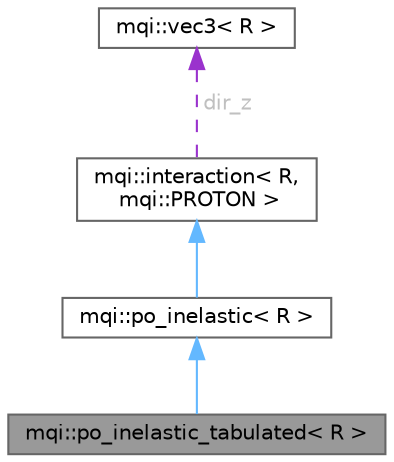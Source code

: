 digraph "mqi::po_inelastic_tabulated&lt; R &gt;"
{
 // LATEX_PDF_SIZE
  bgcolor="transparent";
  edge [fontname=Helvetica,fontsize=10,labelfontname=Helvetica,labelfontsize=10];
  node [fontname=Helvetica,fontsize=10,shape=box,height=0.2,width=0.4];
  Node1 [id="Node000001",label="mqi::po_inelastic_tabulated\< R \>",height=0.2,width=0.4,color="gray40", fillcolor="grey60", style="filled", fontcolor="black",tooltip="Represents p-O inelastic interaction using tabulated cross-section data."];
  Node2 -> Node1 [id="edge1_Node000001_Node000002",dir="back",color="steelblue1",style="solid",tooltip=" "];
  Node2 [id="Node000002",label="mqi::po_inelastic\< R \>",height=0.2,width=0.4,color="gray40", fillcolor="white", style="filled",URL="$classmqi_1_1po__inelastic.html",tooltip="Represents the inelastic interaction between a proton and an oxygen nucleus."];
  Node3 -> Node2 [id="edge2_Node000002_Node000003",dir="back",color="steelblue1",style="solid",tooltip=" "];
  Node3 [id="Node000003",label="mqi::interaction\< R,\l mqi::PROTON \>",height=0.2,width=0.4,color="gray40", fillcolor="white", style="filled",URL="$classmqi_1_1interaction.html",tooltip=" "];
  Node4 -> Node3 [id="edge3_Node000003_Node000004",dir="back",color="darkorchid3",style="dashed",tooltip=" ",label=<<TABLE CELLBORDER="0" BORDER="0"><TR><TD VALIGN="top" ALIGN="LEFT" CELLPADDING="1" CELLSPACING="0">dir_z</TD></TR>
</TABLE>> ,fontcolor="grey" ];
  Node4 [id="Node000004",label="mqi::vec3\< R \>",height=0.2,width=0.4,color="gray40", fillcolor="white", style="filled",URL="$classmqi_1_1vec3.html",tooltip=" "];
}

